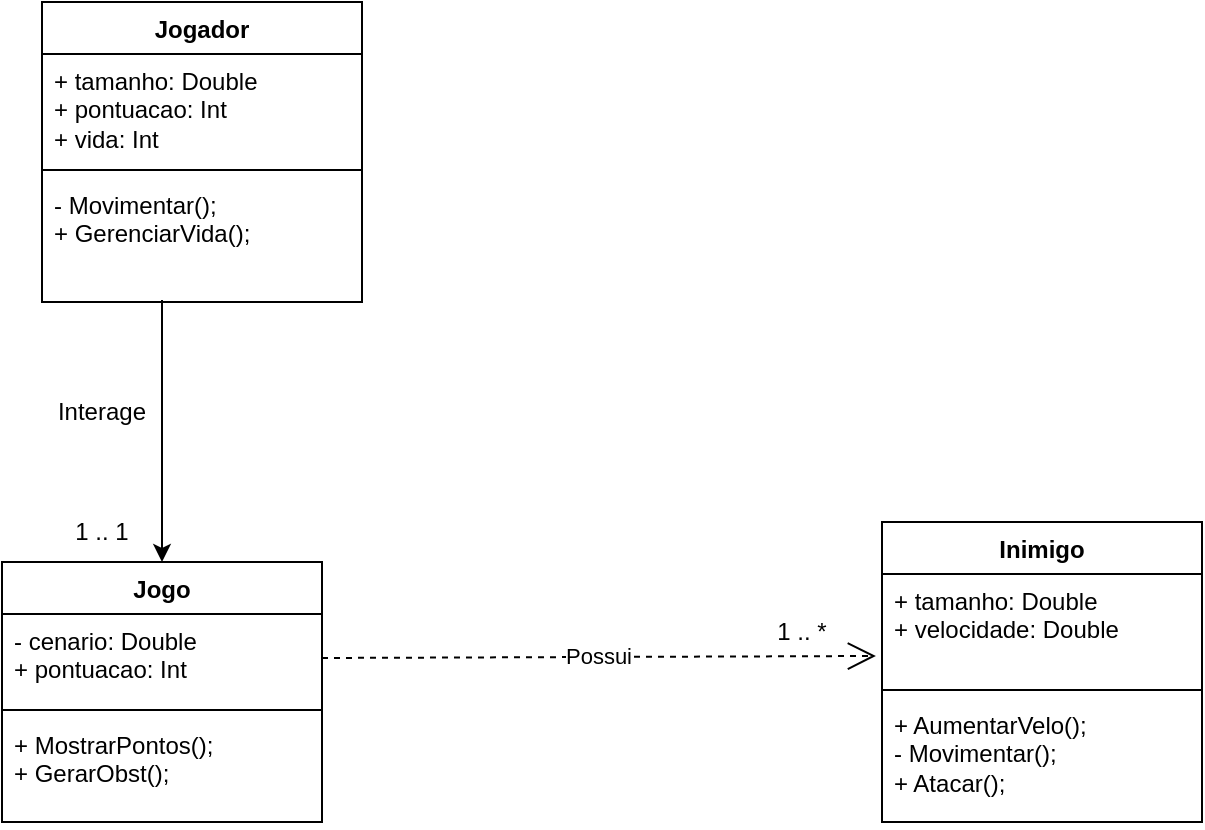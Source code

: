 <mxfile version="21.6.9" type="github">
  <diagram id="C5RBs43oDa-KdzZeNtuy" name="Page-1">
    <mxGraphModel dx="1379" dy="788" grid="1" gridSize="10" guides="1" tooltips="1" connect="1" arrows="1" fold="1" page="1" pageScale="1" pageWidth="827" pageHeight="1169" math="0" shadow="0">
      <root>
        <mxCell id="WIyWlLk6GJQsqaUBKTNV-0" />
        <mxCell id="WIyWlLk6GJQsqaUBKTNV-1" parent="WIyWlLk6GJQsqaUBKTNV-0" />
        <mxCell id="94jmU4-Dm7Hbki0lY4r_-4" value="Jogo" style="swimlane;fontStyle=1;align=center;verticalAlign=top;childLayout=stackLayout;horizontal=1;startSize=26;horizontalStack=0;resizeParent=1;resizeParentMax=0;resizeLast=0;collapsible=1;marginBottom=0;whiteSpace=wrap;html=1;" vertex="1" parent="WIyWlLk6GJQsqaUBKTNV-1">
          <mxGeometry x="180" y="470" width="160" height="130" as="geometry" />
        </mxCell>
        <mxCell id="94jmU4-Dm7Hbki0lY4r_-5" value="- cenario: Double&lt;br&gt;+ pontuacao: Int" style="text;strokeColor=none;fillColor=none;align=left;verticalAlign=top;spacingLeft=4;spacingRight=4;overflow=hidden;rotatable=0;points=[[0,0.5],[1,0.5]];portConstraint=eastwest;whiteSpace=wrap;html=1;" vertex="1" parent="94jmU4-Dm7Hbki0lY4r_-4">
          <mxGeometry y="26" width="160" height="44" as="geometry" />
        </mxCell>
        <mxCell id="94jmU4-Dm7Hbki0lY4r_-6" value="" style="line;strokeWidth=1;fillColor=none;align=left;verticalAlign=middle;spacingTop=-1;spacingLeft=3;spacingRight=3;rotatable=0;labelPosition=right;points=[];portConstraint=eastwest;strokeColor=inherit;" vertex="1" parent="94jmU4-Dm7Hbki0lY4r_-4">
          <mxGeometry y="70" width="160" height="8" as="geometry" />
        </mxCell>
        <mxCell id="94jmU4-Dm7Hbki0lY4r_-7" value="+ MostrarPontos();&lt;br&gt;+ GerarObst();" style="text;strokeColor=none;fillColor=none;align=left;verticalAlign=top;spacingLeft=4;spacingRight=4;overflow=hidden;rotatable=0;points=[[0,0.5],[1,0.5]];portConstraint=eastwest;whiteSpace=wrap;html=1;" vertex="1" parent="94jmU4-Dm7Hbki0lY4r_-4">
          <mxGeometry y="78" width="160" height="52" as="geometry" />
        </mxCell>
        <mxCell id="94jmU4-Dm7Hbki0lY4r_-8" value="Inimigo" style="swimlane;fontStyle=1;align=center;verticalAlign=top;childLayout=stackLayout;horizontal=1;startSize=26;horizontalStack=0;resizeParent=1;resizeParentMax=0;resizeLast=0;collapsible=1;marginBottom=0;whiteSpace=wrap;html=1;" vertex="1" parent="WIyWlLk6GJQsqaUBKTNV-1">
          <mxGeometry x="620" y="450" width="160" height="150" as="geometry" />
        </mxCell>
        <mxCell id="94jmU4-Dm7Hbki0lY4r_-9" value="+ tamanho: Double&lt;br&gt;+ velocidade: Double" style="text;strokeColor=none;fillColor=none;align=left;verticalAlign=top;spacingLeft=4;spacingRight=4;overflow=hidden;rotatable=0;points=[[0,0.5],[1,0.5]];portConstraint=eastwest;whiteSpace=wrap;html=1;" vertex="1" parent="94jmU4-Dm7Hbki0lY4r_-8">
          <mxGeometry y="26" width="160" height="54" as="geometry" />
        </mxCell>
        <mxCell id="94jmU4-Dm7Hbki0lY4r_-10" value="" style="line;strokeWidth=1;fillColor=none;align=left;verticalAlign=middle;spacingTop=-1;spacingLeft=3;spacingRight=3;rotatable=0;labelPosition=right;points=[];portConstraint=eastwest;strokeColor=inherit;" vertex="1" parent="94jmU4-Dm7Hbki0lY4r_-8">
          <mxGeometry y="80" width="160" height="8" as="geometry" />
        </mxCell>
        <mxCell id="94jmU4-Dm7Hbki0lY4r_-11" value="+ AumentarVelo();&lt;br&gt;- Movimentar();&lt;br&gt;+ Atacar();" style="text;strokeColor=none;fillColor=none;align=left;verticalAlign=top;spacingLeft=4;spacingRight=4;overflow=hidden;rotatable=0;points=[[0,0.5],[1,0.5]];portConstraint=eastwest;whiteSpace=wrap;html=1;" vertex="1" parent="94jmU4-Dm7Hbki0lY4r_-8">
          <mxGeometry y="88" width="160" height="62" as="geometry" />
        </mxCell>
        <mxCell id="94jmU4-Dm7Hbki0lY4r_-12" value="Jogador" style="swimlane;fontStyle=1;align=center;verticalAlign=top;childLayout=stackLayout;horizontal=1;startSize=26;horizontalStack=0;resizeParent=1;resizeParentMax=0;resizeLast=0;collapsible=1;marginBottom=0;whiteSpace=wrap;html=1;" vertex="1" parent="WIyWlLk6GJQsqaUBKTNV-1">
          <mxGeometry x="200" y="190" width="160" height="150" as="geometry" />
        </mxCell>
        <mxCell id="94jmU4-Dm7Hbki0lY4r_-13" value="+ tamanho: Double&lt;br&gt;+ pontuacao: Int&lt;br&gt;+ vida: Int" style="text;strokeColor=none;fillColor=none;align=left;verticalAlign=top;spacingLeft=4;spacingRight=4;overflow=hidden;rotatable=0;points=[[0,0.5],[1,0.5]];portConstraint=eastwest;whiteSpace=wrap;html=1;" vertex="1" parent="94jmU4-Dm7Hbki0lY4r_-12">
          <mxGeometry y="26" width="160" height="54" as="geometry" />
        </mxCell>
        <mxCell id="94jmU4-Dm7Hbki0lY4r_-14" value="" style="line;strokeWidth=1;fillColor=none;align=left;verticalAlign=middle;spacingTop=-1;spacingLeft=3;spacingRight=3;rotatable=0;labelPosition=right;points=[];portConstraint=eastwest;strokeColor=inherit;" vertex="1" parent="94jmU4-Dm7Hbki0lY4r_-12">
          <mxGeometry y="80" width="160" height="8" as="geometry" />
        </mxCell>
        <mxCell id="94jmU4-Dm7Hbki0lY4r_-15" value="- Movimentar();&lt;br&gt;+ GerenciarVida();" style="text;strokeColor=none;fillColor=none;align=left;verticalAlign=top;spacingLeft=4;spacingRight=4;overflow=hidden;rotatable=0;points=[[0,0.5],[1,0.5]];portConstraint=eastwest;whiteSpace=wrap;html=1;" vertex="1" parent="94jmU4-Dm7Hbki0lY4r_-12">
          <mxGeometry y="88" width="160" height="62" as="geometry" />
        </mxCell>
        <mxCell id="94jmU4-Dm7Hbki0lY4r_-18" style="edgeStyle=orthogonalEdgeStyle;rounded=0;orthogonalLoop=1;jettySize=auto;html=1;entryX=0.5;entryY=0;entryDx=0;entryDy=0;" edge="1" parent="WIyWlLk6GJQsqaUBKTNV-1" target="94jmU4-Dm7Hbki0lY4r_-4">
          <mxGeometry relative="1" as="geometry">
            <mxPoint x="260" y="340" as="sourcePoint" />
            <mxPoint x="231" y="260" as="targetPoint" />
            <Array as="points">
              <mxPoint x="260" y="339" />
            </Array>
          </mxGeometry>
        </mxCell>
        <mxCell id="94jmU4-Dm7Hbki0lY4r_-19" value="Interage" style="text;html=1;strokeColor=none;fillColor=none;align=center;verticalAlign=middle;whiteSpace=wrap;rounded=0;" vertex="1" parent="WIyWlLk6GJQsqaUBKTNV-1">
          <mxGeometry x="200" y="380" width="60" height="30" as="geometry" />
        </mxCell>
        <mxCell id="94jmU4-Dm7Hbki0lY4r_-21" value="1 .. 1" style="text;html=1;strokeColor=none;fillColor=none;align=center;verticalAlign=middle;whiteSpace=wrap;rounded=0;" vertex="1" parent="WIyWlLk6GJQsqaUBKTNV-1">
          <mxGeometry x="200" y="440" width="60" height="30" as="geometry" />
        </mxCell>
        <mxCell id="94jmU4-Dm7Hbki0lY4r_-22" value="1 .. *" style="text;html=1;strokeColor=none;fillColor=none;align=center;verticalAlign=middle;whiteSpace=wrap;rounded=0;" vertex="1" parent="WIyWlLk6GJQsqaUBKTNV-1">
          <mxGeometry x="550" y="490" width="60" height="30" as="geometry" />
        </mxCell>
        <mxCell id="94jmU4-Dm7Hbki0lY4r_-23" value="Possui" style="endArrow=open;endSize=12;dashed=1;html=1;rounded=0;exitX=1;exitY=0.5;exitDx=0;exitDy=0;entryX=-0.019;entryY=0.759;entryDx=0;entryDy=0;entryPerimeter=0;" edge="1" parent="WIyWlLk6GJQsqaUBKTNV-1" source="94jmU4-Dm7Hbki0lY4r_-5" target="94jmU4-Dm7Hbki0lY4r_-9">
          <mxGeometry width="160" relative="1" as="geometry">
            <mxPoint x="480" y="270" as="sourcePoint" />
            <mxPoint x="640" y="270" as="targetPoint" />
          </mxGeometry>
        </mxCell>
      </root>
    </mxGraphModel>
  </diagram>
</mxfile>
